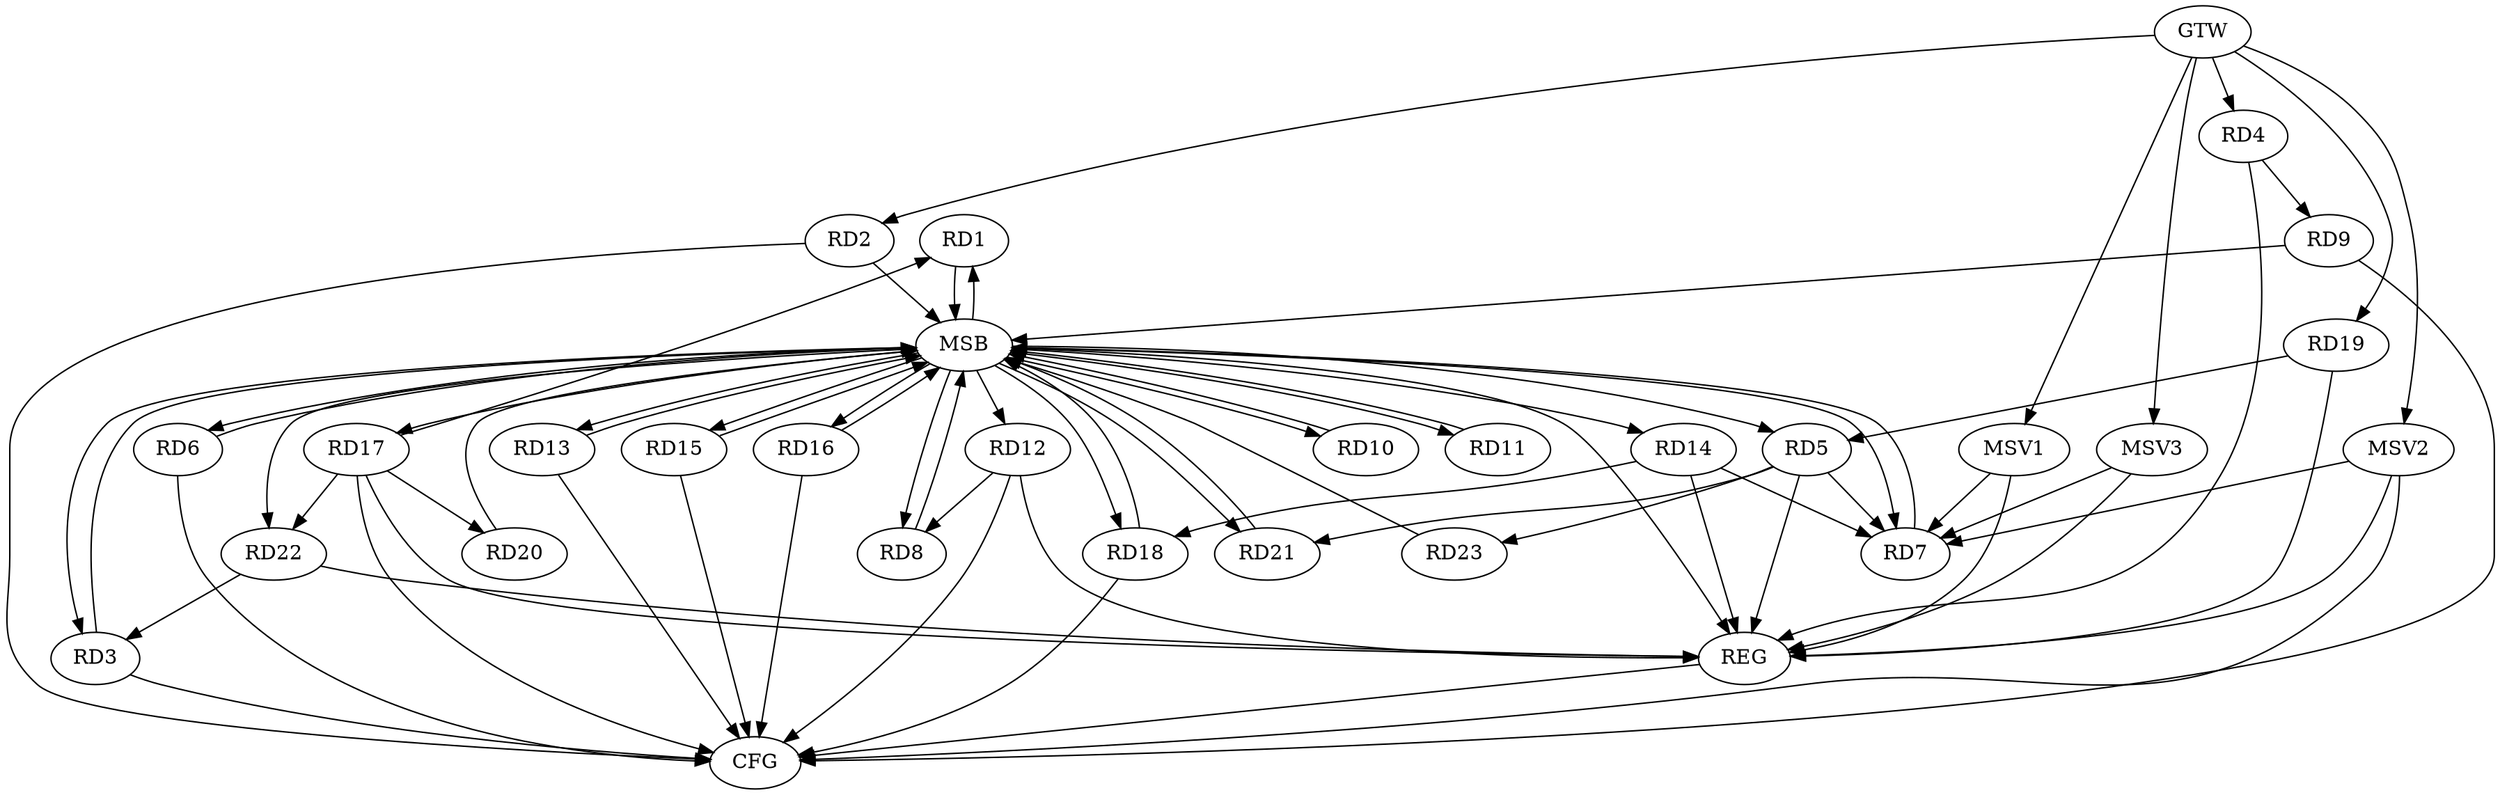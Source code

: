 strict digraph G {
  RD1 [ label="RD1" ];
  RD2 [ label="RD2" ];
  RD3 [ label="RD3" ];
  RD4 [ label="RD4" ];
  RD5 [ label="RD5" ];
  RD6 [ label="RD6" ];
  RD7 [ label="RD7" ];
  RD8 [ label="RD8" ];
  RD9 [ label="RD9" ];
  RD10 [ label="RD10" ];
  RD11 [ label="RD11" ];
  RD12 [ label="RD12" ];
  RD13 [ label="RD13" ];
  RD14 [ label="RD14" ];
  RD15 [ label="RD15" ];
  RD16 [ label="RD16" ];
  RD17 [ label="RD17" ];
  RD18 [ label="RD18" ];
  RD19 [ label="RD19" ];
  RD20 [ label="RD20" ];
  RD21 [ label="RD21" ];
  RD22 [ label="RD22" ];
  RD23 [ label="RD23" ];
  GTW [ label="GTW" ];
  REG [ label="REG" ];
  MSB [ label="MSB" ];
  CFG [ label="CFG" ];
  MSV1 [ label="MSV1" ];
  MSV2 [ label="MSV2" ];
  MSV3 [ label="MSV3" ];
  RD17 -> RD1;
  RD22 -> RD3;
  RD4 -> RD9;
  RD5 -> RD7;
  RD19 -> RD5;
  RD5 -> RD21;
  RD5 -> RD23;
  RD14 -> RD7;
  RD12 -> RD8;
  RD14 -> RD18;
  RD17 -> RD20;
  RD17 -> RD22;
  GTW -> RD2;
  GTW -> RD4;
  GTW -> RD19;
  RD4 -> REG;
  RD5 -> REG;
  RD12 -> REG;
  RD14 -> REG;
  RD17 -> REG;
  RD19 -> REG;
  RD22 -> REG;
  RD1 -> MSB;
  MSB -> RD5;
  MSB -> RD7;
  MSB -> RD21;
  MSB -> REG;
  RD2 -> MSB;
  RD3 -> MSB;
  MSB -> RD14;
  RD6 -> MSB;
  MSB -> RD3;
  MSB -> RD13;
  RD7 -> MSB;
  MSB -> RD11;
  RD8 -> MSB;
  RD9 -> MSB;
  MSB -> RD10;
  MSB -> RD16;
  MSB -> RD18;
  RD10 -> MSB;
  MSB -> RD15;
  MSB -> RD22;
  RD11 -> MSB;
  RD13 -> MSB;
  MSB -> RD1;
  MSB -> RD8;
  RD15 -> MSB;
  MSB -> RD12;
  RD16 -> MSB;
  MSB -> RD6;
  RD18 -> MSB;
  MSB -> RD17;
  RD20 -> MSB;
  RD21 -> MSB;
  RD23 -> MSB;
  RD6 -> CFG;
  RD12 -> CFG;
  RD2 -> CFG;
  RD15 -> CFG;
  RD17 -> CFG;
  RD18 -> CFG;
  RD3 -> CFG;
  RD16 -> CFG;
  RD13 -> CFG;
  RD9 -> CFG;
  REG -> CFG;
  MSV1 -> RD7;
  GTW -> MSV1;
  MSV1 -> REG;
  MSV2 -> RD7;
  MSV3 -> RD7;
  GTW -> MSV2;
  MSV2 -> REG;
  MSV2 -> CFG;
  GTW -> MSV3;
  MSV3 -> REG;
}
